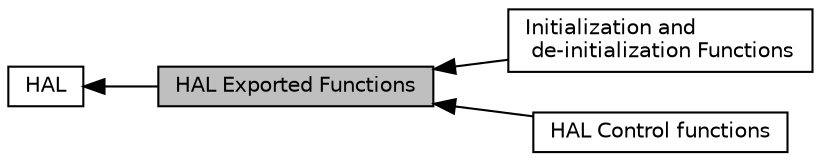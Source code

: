 digraph "HAL Exported Functions"
{
  edge [fontname="Helvetica",fontsize="10",labelfontname="Helvetica",labelfontsize="10"];
  node [fontname="Helvetica",fontsize="10",shape=record];
  rankdir=LR;
  Node1 [label="HAL",height=0.2,width=0.4,color="black", fillcolor="white", style="filled",URL="$group___h_a_l.html",tooltip="HAL module driver. "];
  Node2 [label="Initialization and\l de-initialization Functions",height=0.2,width=0.4,color="black", fillcolor="white", style="filled",URL="$group___h_a_l___exported___functions___group1.html",tooltip="Initialization and de-initialization functions. "];
  Node3 [label="HAL Control functions",height=0.2,width=0.4,color="black", fillcolor="white", style="filled",URL="$group___h_a_l___exported___functions___group2.html",tooltip="HAL Control functions. "];
  Node0 [label="HAL Exported Functions",height=0.2,width=0.4,color="black", fillcolor="grey75", style="filled", fontcolor="black"];
  Node1->Node0 [shape=plaintext, dir="back", style="solid"];
  Node0->Node2 [shape=plaintext, dir="back", style="solid"];
  Node0->Node3 [shape=plaintext, dir="back", style="solid"];
}
